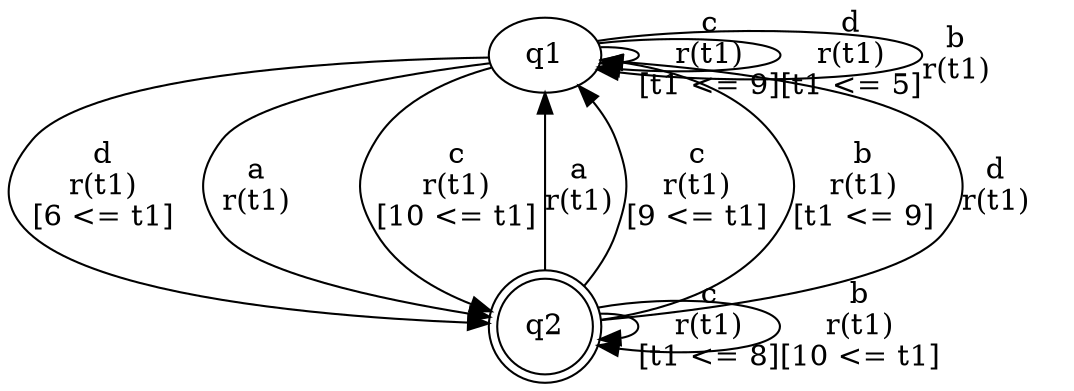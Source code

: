 digraph L {
	qq1[label=q1]
	qq2[label=q2 shape=doublecircle]
	qq1 -> qq1[label="c\nr(t1)\n[t1 <= 9]"]
	qq1 -> qq2[label="d\nr(t1)\n[6 <= t1]"]
	qq2 -> qq1[label="a\nr(t1)\n"]
	qq2 -> qq2[label="c\nr(t1)\n[t1 <= 8]"]
	qq2 -> qq1[label="c\nr(t1)\n[9 <= t1]"]
	qq2 -> qq1[label="b\nr(t1)\n[t1 <= 9]"]
	qq2 -> qq2[label="b\nr(t1)\n[10 <= t1]"]
	qq2 -> qq1[label="d\nr(t1)\n"]
	qq1 -> qq1[label="d\nr(t1)\n[t1 <= 5]"]
	qq1 -> qq1[label="b\nr(t1)\n"]
	qq1 -> qq2[label="a\nr(t1)\n"]
	qq1 -> qq2[label="c\nr(t1)\n[10 <= t1]"]
}
